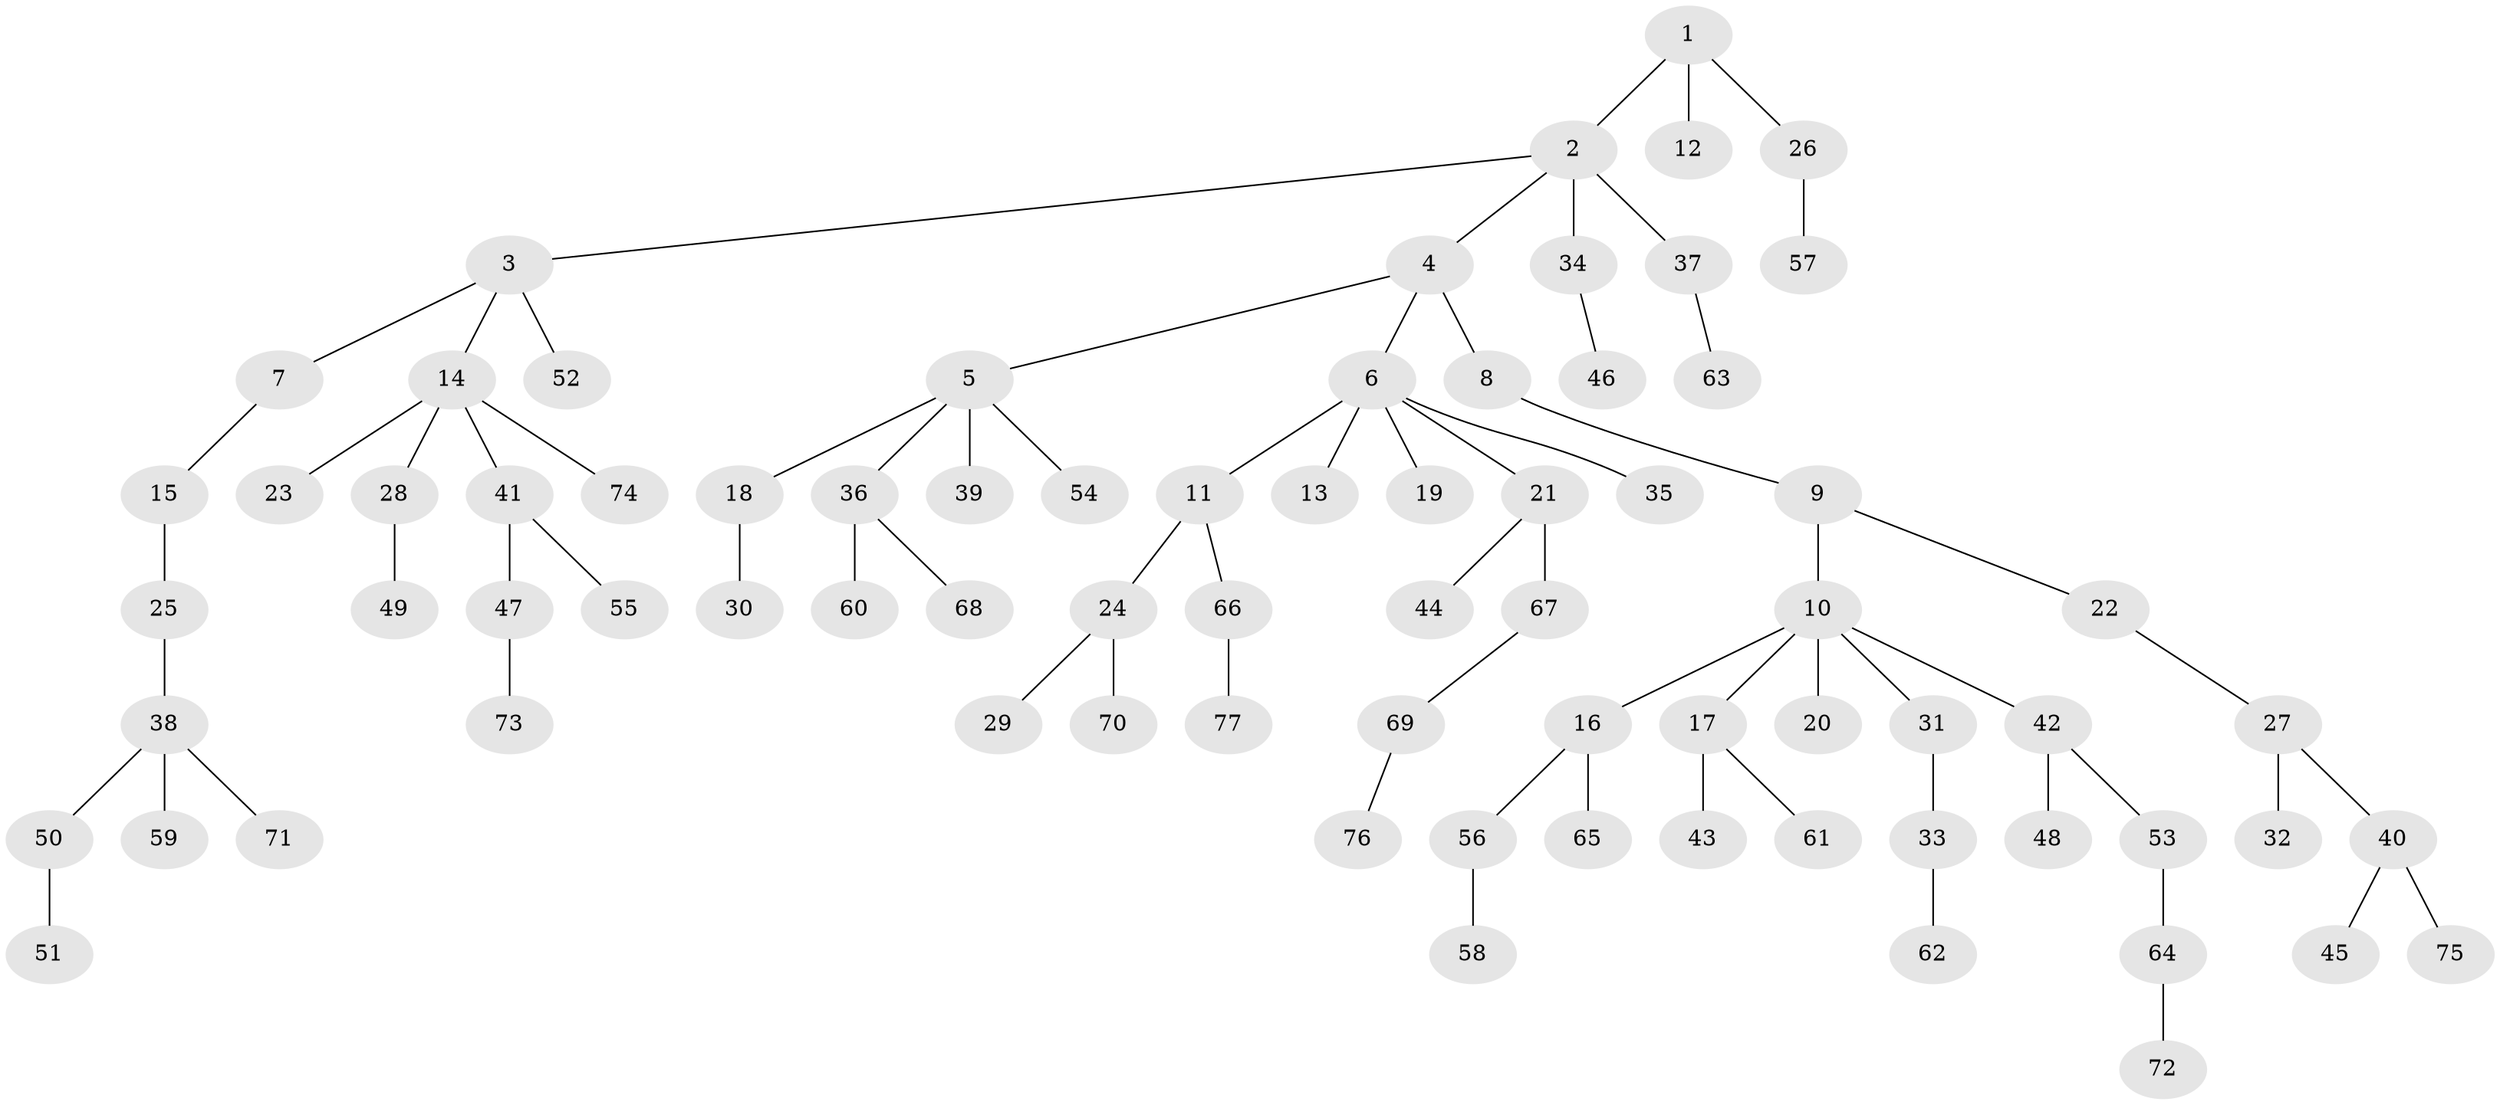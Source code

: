 // coarse degree distribution, {2: 0.3333333333333333, 7: 0.041666666666666664, 3: 0.08333333333333333, 4: 0.041666666666666664, 5: 0.020833333333333332, 1: 0.4791666666666667}
// Generated by graph-tools (version 1.1) at 2025/24/03/03/25 07:24:05]
// undirected, 77 vertices, 76 edges
graph export_dot {
graph [start="1"]
  node [color=gray90,style=filled];
  1;
  2;
  3;
  4;
  5;
  6;
  7;
  8;
  9;
  10;
  11;
  12;
  13;
  14;
  15;
  16;
  17;
  18;
  19;
  20;
  21;
  22;
  23;
  24;
  25;
  26;
  27;
  28;
  29;
  30;
  31;
  32;
  33;
  34;
  35;
  36;
  37;
  38;
  39;
  40;
  41;
  42;
  43;
  44;
  45;
  46;
  47;
  48;
  49;
  50;
  51;
  52;
  53;
  54;
  55;
  56;
  57;
  58;
  59;
  60;
  61;
  62;
  63;
  64;
  65;
  66;
  67;
  68;
  69;
  70;
  71;
  72;
  73;
  74;
  75;
  76;
  77;
  1 -- 2;
  1 -- 12;
  1 -- 26;
  2 -- 3;
  2 -- 4;
  2 -- 34;
  2 -- 37;
  3 -- 7;
  3 -- 14;
  3 -- 52;
  4 -- 5;
  4 -- 6;
  4 -- 8;
  5 -- 18;
  5 -- 36;
  5 -- 39;
  5 -- 54;
  6 -- 11;
  6 -- 13;
  6 -- 19;
  6 -- 21;
  6 -- 35;
  7 -- 15;
  8 -- 9;
  9 -- 10;
  9 -- 22;
  10 -- 16;
  10 -- 17;
  10 -- 20;
  10 -- 31;
  10 -- 42;
  11 -- 24;
  11 -- 66;
  14 -- 23;
  14 -- 28;
  14 -- 41;
  14 -- 74;
  15 -- 25;
  16 -- 56;
  16 -- 65;
  17 -- 43;
  17 -- 61;
  18 -- 30;
  21 -- 44;
  21 -- 67;
  22 -- 27;
  24 -- 29;
  24 -- 70;
  25 -- 38;
  26 -- 57;
  27 -- 32;
  27 -- 40;
  28 -- 49;
  31 -- 33;
  33 -- 62;
  34 -- 46;
  36 -- 60;
  36 -- 68;
  37 -- 63;
  38 -- 50;
  38 -- 59;
  38 -- 71;
  40 -- 45;
  40 -- 75;
  41 -- 47;
  41 -- 55;
  42 -- 48;
  42 -- 53;
  47 -- 73;
  50 -- 51;
  53 -- 64;
  56 -- 58;
  64 -- 72;
  66 -- 77;
  67 -- 69;
  69 -- 76;
}
